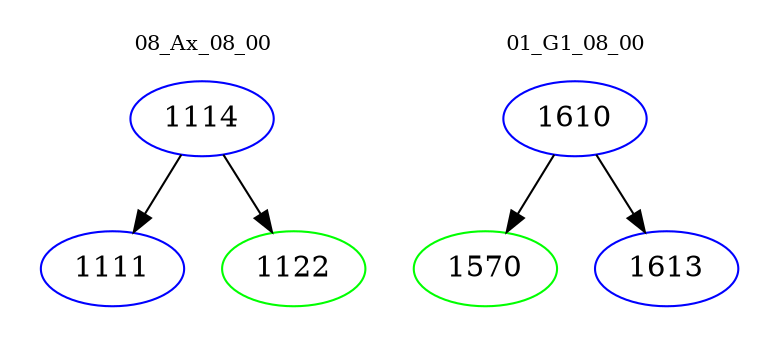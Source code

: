 digraph{
subgraph cluster_0 {
color = white
label = "08_Ax_08_00";
fontsize=10;
T0_1114 [label="1114", color="blue"]
T0_1114 -> T0_1111 [color="black"]
T0_1111 [label="1111", color="blue"]
T0_1114 -> T0_1122 [color="black"]
T0_1122 [label="1122", color="green"]
}
subgraph cluster_1 {
color = white
label = "01_G1_08_00";
fontsize=10;
T1_1610 [label="1610", color="blue"]
T1_1610 -> T1_1570 [color="black"]
T1_1570 [label="1570", color="green"]
T1_1610 -> T1_1613 [color="black"]
T1_1613 [label="1613", color="blue"]
}
}
